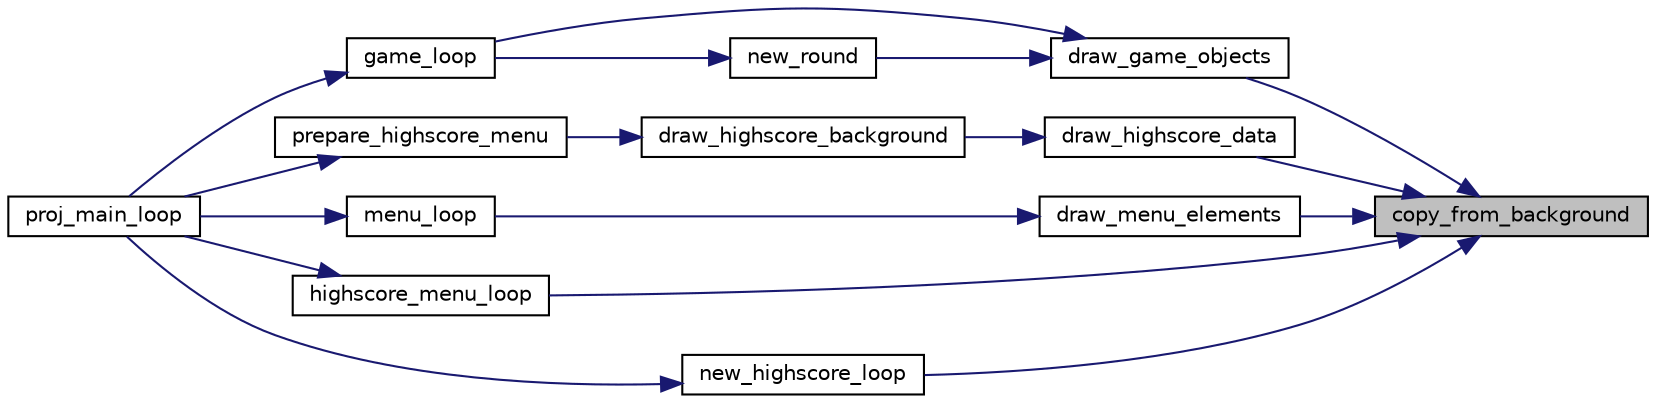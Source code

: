 digraph "copy_from_background"
{
 // LATEX_PDF_SIZE
  edge [fontname="Helvetica",fontsize="10",labelfontname="Helvetica",labelfontsize="10"];
  node [fontname="Helvetica",fontsize="10",shape=record];
  rankdir="RL";
  Node1 [label="copy_from_background",height=0.2,width=0.4,color="black", fillcolor="grey75", style="filled", fontcolor="black",tooltip="Copies the background buffer's contents into the double buffer."];
  Node1 -> Node2 [dir="back",color="midnightblue",fontsize="10",style="solid",fontname="Helvetica"];
  Node2 [label="draw_game_objects",height=0.2,width=0.4,color="black", fillcolor="white", style="filled",URL="$sprite_8h.html#acfafa3060615cd19b63f120800dc4075",tooltip="Function which copies the background buffer contents to the double buffer, then draws all other objec..."];
  Node2 -> Node3 [dir="back",color="midnightblue",fontsize="10",style="solid",fontname="Helvetica"];
  Node3 [label="game_loop",height=0.2,width=0.4,color="black", fillcolor="white", style="filled",URL="$group__game.html#gabc9e0c89439f64104e8d4327028355d1",tooltip="Core gameplay loop."];
  Node3 -> Node4 [dir="back",color="midnightblue",fontsize="10",style="solid",fontname="Helvetica"];
  Node4 [label="proj_main_loop",height=0.2,width=0.4,color="black", fillcolor="white", style="filled",URL="$proj_8c.html#a2a16f651eccbd248e1ad3b3b924b143b",tooltip=" "];
  Node2 -> Node5 [dir="back",color="midnightblue",fontsize="10",style="solid",fontname="Helvetica"];
  Node5 [label="new_round",height=0.2,width=0.4,color="black", fillcolor="white", style="filled",URL="$group__game.html#gaa75c9d43139b8a434e578814a98d59a0",tooltip="Function which readies the game for a new round."];
  Node5 -> Node3 [dir="back",color="midnightblue",fontsize="10",style="solid",fontname="Helvetica"];
  Node1 -> Node6 [dir="back",color="midnightblue",fontsize="10",style="solid",fontname="Helvetica"];
  Node6 [label="draw_highscore_data",height=0.2,width=0.4,color="black", fillcolor="white", style="filled",URL="$sprite_8h.html#a783d013e6c9f448ba5a7fff78fdf0edf",tooltip="Draws the highscore data on the background buffer."];
  Node6 -> Node7 [dir="back",color="midnightblue",fontsize="10",style="solid",fontname="Helvetica"];
  Node7 [label="draw_highscore_background",height=0.2,width=0.4,color="black", fillcolor="white", style="filled",URL="$sprite_8h.html#ab860f4d0de8b51748e40d579c48e31dc",tooltip="Draws the highscore background on the background buffer."];
  Node7 -> Node8 [dir="back",color="midnightblue",fontsize="10",style="solid",fontname="Helvetica"];
  Node8 [label="prepare_highscore_menu",height=0.2,width=0.4,color="black", fillcolor="white", style="filled",URL="$highscore_8c.html#af2a9268e3705ab4d2bb5fbb6b8c409fa",tooltip=" "];
  Node8 -> Node4 [dir="back",color="midnightblue",fontsize="10",style="solid",fontname="Helvetica"];
  Node1 -> Node9 [dir="back",color="midnightblue",fontsize="10",style="solid",fontname="Helvetica"];
  Node9 [label="draw_menu_elements",height=0.2,width=0.4,color="black", fillcolor="white", style="filled",URL="$sprite_8h.html#afd7981c8544caa64d14e2aed014840b1",tooltip="Draws the menu elements on the double buffer."];
  Node9 -> Node10 [dir="back",color="midnightblue",fontsize="10",style="solid",fontname="Helvetica"];
  Node10 [label="menu_loop",height=0.2,width=0.4,color="black", fillcolor="white", style="filled",URL="$group__menu.html#ga2948469e49121c2d7d00c5253807723d",tooltip="Menu loop."];
  Node10 -> Node4 [dir="back",color="midnightblue",fontsize="10",style="solid",fontname="Helvetica"];
  Node1 -> Node11 [dir="back",color="midnightblue",fontsize="10",style="solid",fontname="Helvetica"];
  Node11 [label="highscore_menu_loop",height=0.2,width=0.4,color="black", fillcolor="white", style="filled",URL="$group__highscore.html#ga81c8da21606141d6fa9ab8ba339d2e9d",tooltip="Menu loop."];
  Node11 -> Node4 [dir="back",color="midnightblue",fontsize="10",style="solid",fontname="Helvetica"];
  Node1 -> Node12 [dir="back",color="midnightblue",fontsize="10",style="solid",fontname="Helvetica"];
  Node12 [label="new_highscore_loop",height=0.2,width=0.4,color="black", fillcolor="white", style="filled",URL="$group__highscore.html#ga91fd736c399b051bdda3624b04ce58f3",tooltip="Draws the non-static new highscore menu images."];
  Node12 -> Node4 [dir="back",color="midnightblue",fontsize="10",style="solid",fontname="Helvetica"];
}
